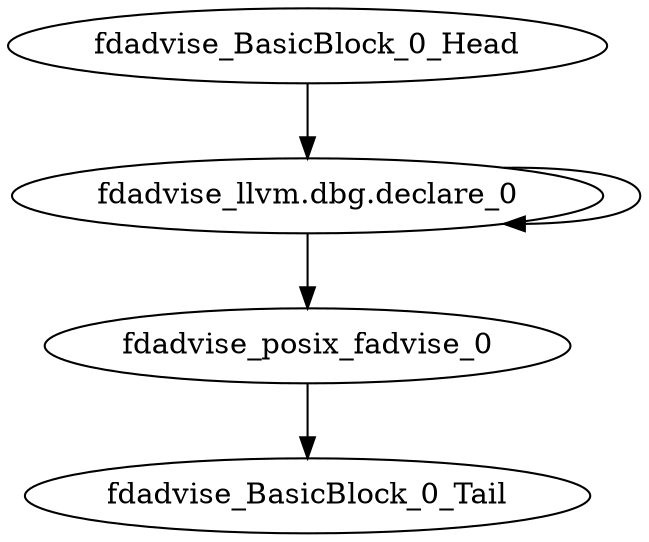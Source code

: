 digraph G {
    "fdadvise_posix_fadvise_0" -> "fdadvise_BasicBlock_0_Tail"
    "fdadvise_llvm.dbg.declare_0" -> "fdadvise_posix_fadvise_0"
    "fdadvise_llvm.dbg.declare_0" -> "fdadvise_llvm.dbg.declare_0"
    "fdadvise_BasicBlock_0_Head" -> "fdadvise_llvm.dbg.declare_0"
}
